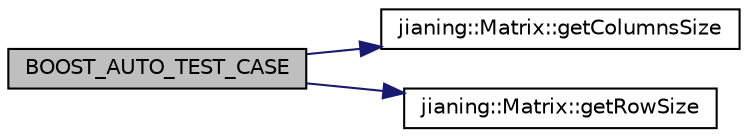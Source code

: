 digraph "BOOST_AUTO_TEST_CASE"
{
 // LATEX_PDF_SIZE
  edge [fontname="Helvetica",fontsize="10",labelfontname="Helvetica",labelfontsize="10"];
  node [fontname="Helvetica",fontsize="10",shape=record];
  rankdir="LR";
  Node1 [label="BOOST_AUTO_TEST_CASE",height=0.2,width=0.4,color="black", fillcolor="grey75", style="filled", fontcolor="black",tooltip=" "];
  Node1 -> Node2 [color="midnightblue",fontsize="10",style="solid",fontname="Helvetica"];
  Node2 [label="jianing::Matrix::getColumnsSize",height=0.2,width=0.4,color="black", fillcolor="white", style="filled",URL="$classjianing_1_1_matrix.html#af740c345e402112fb8e921bb964b2a2c",tooltip=" "];
  Node1 -> Node3 [color="midnightblue",fontsize="10",style="solid",fontname="Helvetica"];
  Node3 [label="jianing::Matrix::getRowSize",height=0.2,width=0.4,color="black", fillcolor="white", style="filled",URL="$classjianing_1_1_matrix.html#a9e8dd0b0552b3abfc950bbcb922c97d1",tooltip=" "];
}

